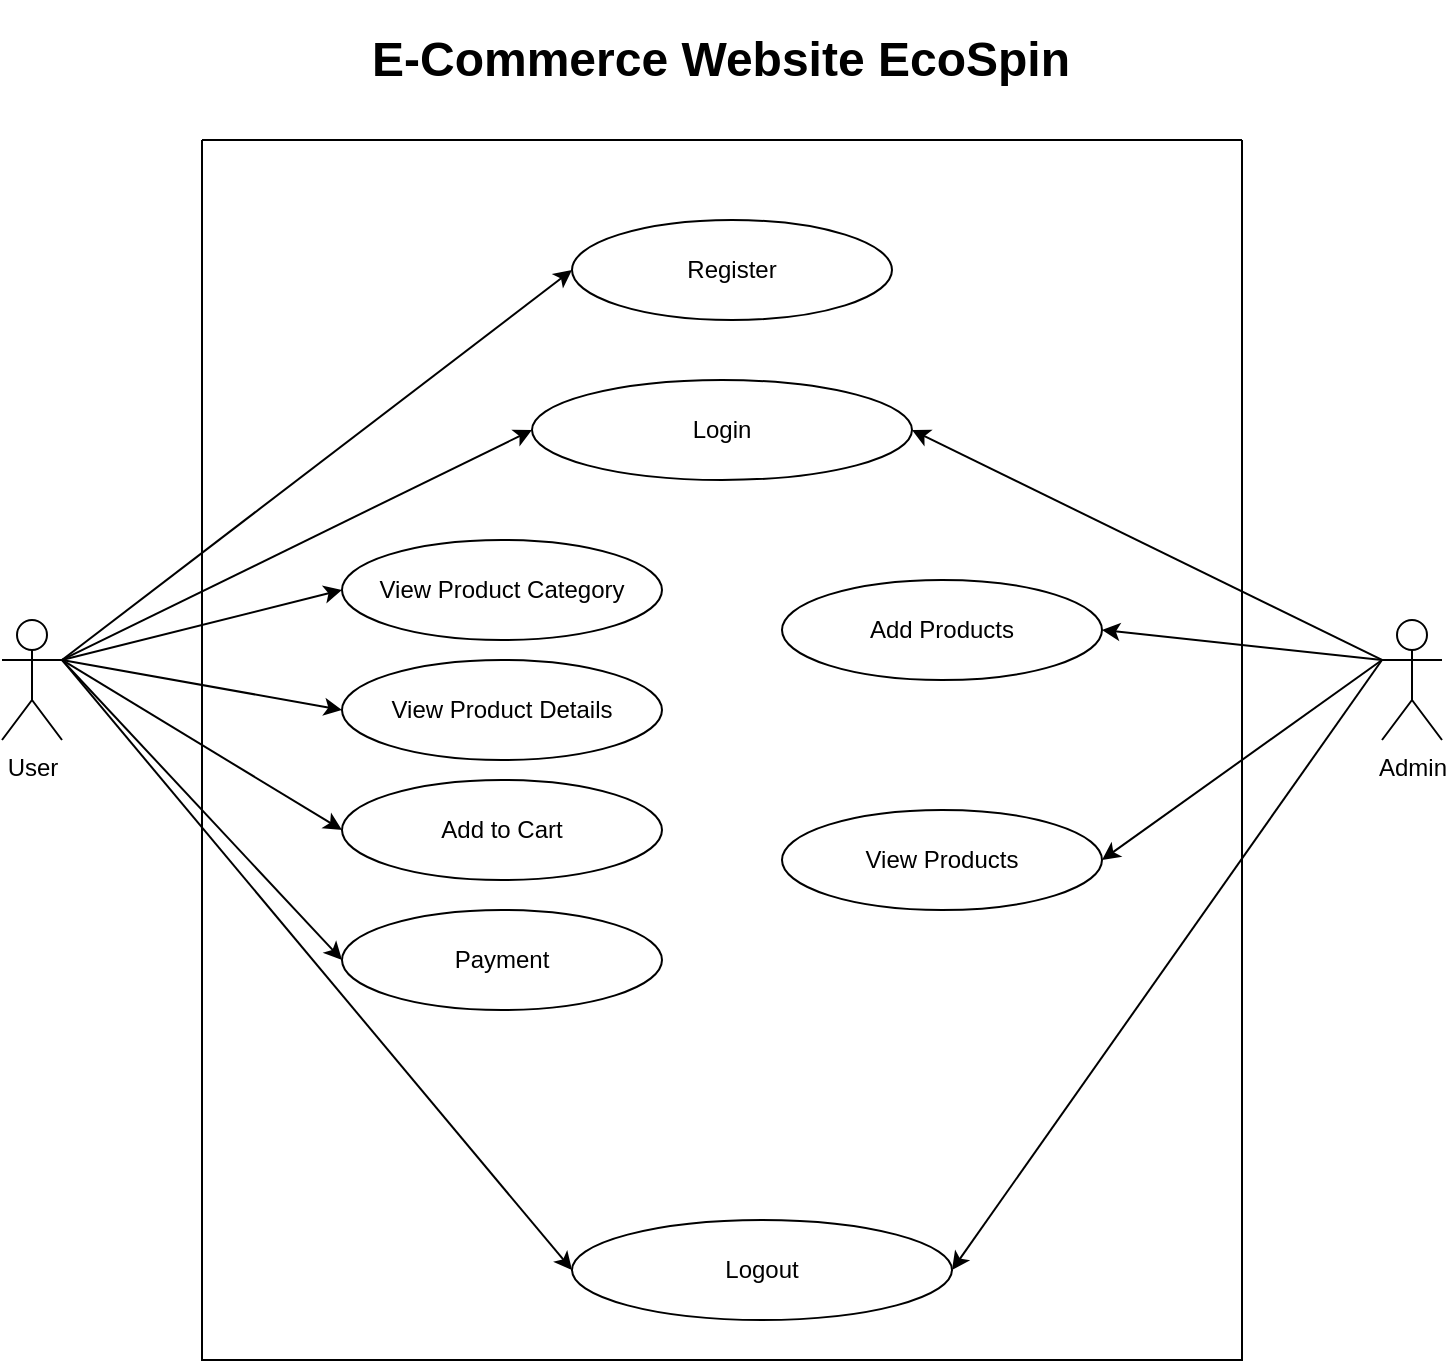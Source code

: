 <mxfile>
    <diagram id="m9g7L-FbeOBeiDwKJjxk" name="Page-1">
        <mxGraphModel dx="1656" dy="751" grid="1" gridSize="10" guides="1" tooltips="1" connect="1" arrows="1" fold="1" page="1" pageScale="1" pageWidth="850" pageHeight="1100" math="0" shadow="0">
            <root>
                <mxCell id="0"/>
                <mxCell id="1" parent="0"/>
                <mxCell id="3" value="&lt;h1&gt;E-Commerce Website EcoSpin&lt;/h1&gt;" style="text;html=1;strokeColor=none;fillColor=none;spacing=5;spacingTop=-20;whiteSpace=wrap;overflow=hidden;rounded=0;" parent="1" vertex="1">
                    <mxGeometry x="280" y="220" width="360" height="40" as="geometry"/>
                </mxCell>
                <mxCell id="4" value="" style="swimlane;startSize=0;" parent="1" vertex="1">
                    <mxGeometry x="200" y="280" width="520" height="610" as="geometry"/>
                </mxCell>
                <mxCell id="8" value="Login" style="ellipse;whiteSpace=wrap;html=1;" parent="4" vertex="1">
                    <mxGeometry x="165" y="120" width="190" height="50" as="geometry"/>
                </mxCell>
                <mxCell id="11" value="View Product Category" style="ellipse;whiteSpace=wrap;html=1;" parent="4" vertex="1">
                    <mxGeometry x="70" y="200" width="160" height="50" as="geometry"/>
                </mxCell>
                <mxCell id="12" value="View Product Details" style="ellipse;whiteSpace=wrap;html=1;" parent="4" vertex="1">
                    <mxGeometry x="70" y="260" width="160" height="50" as="geometry"/>
                </mxCell>
                <mxCell id="13" value="Add to Cart" style="ellipse;whiteSpace=wrap;html=1;" parent="4" vertex="1">
                    <mxGeometry x="70" y="320" width="160" height="50" as="geometry"/>
                </mxCell>
                <mxCell id="14" value="Payment" style="ellipse;whiteSpace=wrap;html=1;" parent="4" vertex="1">
                    <mxGeometry x="70" y="385" width="160" height="50" as="geometry"/>
                </mxCell>
                <mxCell id="23" value="Add Products" style="ellipse;whiteSpace=wrap;html=1;" parent="4" vertex="1">
                    <mxGeometry x="290" y="220" width="160" height="50" as="geometry"/>
                </mxCell>
                <mxCell id="24" value="View Products" style="ellipse;whiteSpace=wrap;html=1;" parent="4" vertex="1">
                    <mxGeometry x="290" y="335" width="160" height="50" as="geometry"/>
                </mxCell>
                <mxCell id="26" value="Logout" style="ellipse;whiteSpace=wrap;html=1;" parent="4" vertex="1">
                    <mxGeometry x="185" y="540" width="190" height="50" as="geometry"/>
                </mxCell>
                <mxCell id="37" value="Register" style="ellipse;whiteSpace=wrap;html=1;" parent="4" vertex="1">
                    <mxGeometry x="185" y="40" width="160" height="50" as="geometry"/>
                </mxCell>
                <mxCell id="9" style="edgeStyle=none;html=1;exitX=1;exitY=0.333;exitDx=0;exitDy=0;exitPerimeter=0;entryX=0;entryY=0.5;entryDx=0;entryDy=0;" parent="1" source="6" target="8" edge="1">
                    <mxGeometry relative="1" as="geometry"/>
                </mxCell>
                <mxCell id="27" style="edgeStyle=none;html=1;exitX=1;exitY=0.333;exitDx=0;exitDy=0;exitPerimeter=0;entryX=0;entryY=0.5;entryDx=0;entryDy=0;" parent="1" source="6" target="11" edge="1">
                    <mxGeometry relative="1" as="geometry"/>
                </mxCell>
                <mxCell id="28" style="edgeStyle=none;html=1;exitX=1;exitY=0.333;exitDx=0;exitDy=0;exitPerimeter=0;entryX=0;entryY=0.5;entryDx=0;entryDy=0;" parent="1" source="6" target="12" edge="1">
                    <mxGeometry relative="1" as="geometry"/>
                </mxCell>
                <mxCell id="29" style="edgeStyle=none;html=1;exitX=1;exitY=0.333;exitDx=0;exitDy=0;exitPerimeter=0;entryX=0;entryY=0.5;entryDx=0;entryDy=0;" parent="1" source="6" target="13" edge="1">
                    <mxGeometry relative="1" as="geometry"/>
                </mxCell>
                <mxCell id="30" style="edgeStyle=none;html=1;exitX=1;exitY=0.333;exitDx=0;exitDy=0;exitPerimeter=0;entryX=0;entryY=0.5;entryDx=0;entryDy=0;" parent="1" source="6" target="14" edge="1">
                    <mxGeometry relative="1" as="geometry"/>
                </mxCell>
                <mxCell id="31" style="edgeStyle=none;html=1;exitX=1;exitY=0.333;exitDx=0;exitDy=0;exitPerimeter=0;entryX=0;entryY=0.5;entryDx=0;entryDy=0;" parent="1" source="6" target="26" edge="1">
                    <mxGeometry relative="1" as="geometry"/>
                </mxCell>
                <mxCell id="38" style="edgeStyle=none;html=1;exitX=1;exitY=0.333;exitDx=0;exitDy=0;exitPerimeter=0;entryX=0;entryY=0.5;entryDx=0;entryDy=0;" parent="1" source="6" target="37" edge="1">
                    <mxGeometry relative="1" as="geometry"/>
                </mxCell>
                <mxCell id="6" value="User" style="shape=umlActor;verticalLabelPosition=bottom;verticalAlign=top;html=1;outlineConnect=0;" parent="1" vertex="1">
                    <mxGeometry x="100" y="520" width="30" height="60" as="geometry"/>
                </mxCell>
                <mxCell id="10" style="edgeStyle=none;html=1;exitX=0;exitY=0.333;exitDx=0;exitDy=0;exitPerimeter=0;entryX=1;entryY=0.5;entryDx=0;entryDy=0;" parent="1" source="7" target="8" edge="1">
                    <mxGeometry relative="1" as="geometry">
                        <mxPoint x="640" y="340" as="targetPoint"/>
                    </mxGeometry>
                </mxCell>
                <mxCell id="32" style="edgeStyle=none;html=1;exitX=0;exitY=0.333;exitDx=0;exitDy=0;exitPerimeter=0;entryX=1;entryY=0.5;entryDx=0;entryDy=0;" parent="1" source="7" target="23" edge="1">
                    <mxGeometry relative="1" as="geometry"/>
                </mxCell>
                <mxCell id="33" style="edgeStyle=none;html=1;exitX=0;exitY=0.333;exitDx=0;exitDy=0;exitPerimeter=0;entryX=1;entryY=0.5;entryDx=0;entryDy=0;" parent="1" source="7" target="24" edge="1">
                    <mxGeometry relative="1" as="geometry"/>
                </mxCell>
                <mxCell id="35" style="edgeStyle=none;html=1;exitX=0;exitY=0.333;exitDx=0;exitDy=0;exitPerimeter=0;entryX=1;entryY=0.5;entryDx=0;entryDy=0;" parent="1" source="7" target="26" edge="1">
                    <mxGeometry relative="1" as="geometry"/>
                </mxCell>
                <mxCell id="7" value="Admin&lt;br&gt;" style="shape=umlActor;verticalLabelPosition=bottom;verticalAlign=top;html=1;outlineConnect=0;" parent="1" vertex="1">
                    <mxGeometry x="790" y="520" width="30" height="60" as="geometry"/>
                </mxCell>
            </root>
        </mxGraphModel>
    </diagram>
</mxfile>